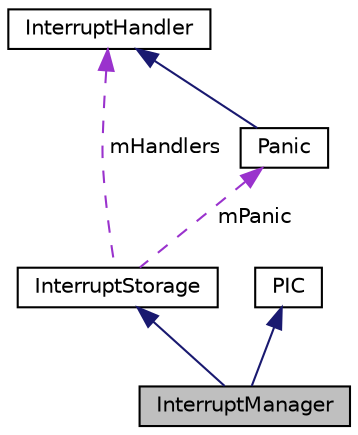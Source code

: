 digraph "InterruptManager"
{
  bgcolor="transparent";
  edge [fontname="Helvetica",fontsize="10",labelfontname="Helvetica",labelfontsize="10"];
  node [fontname="Helvetica",fontsize="10",shape=record];
  Node1 [label="InterruptManager",height=0.2,width=0.4,color="black", fillcolor="grey75", style="filled", fontcolor="black"];
  Node2 -> Node1 [dir="back",color="midnightblue",fontsize="10",style="solid",fontname="Helvetica"];
  Node2 [label="InterruptStorage",height=0.2,width=0.4,color="black",URL="$classInterruptStorage.html",tooltip="Administrationseinheit für die Interruptweitergabe. "];
  Node3 -> Node2 [dir="back",color="darkorchid3",fontsize="10",style="dashed",label=" mPanic" ,fontname="Helvetica"];
  Node3 [label="Panic",height=0.2,width=0.4,color="black",URL="$classPanic.html",tooltip="Standardinterruptbehandlungsroutine. "];
  Node4 -> Node3 [dir="back",color="midnightblue",fontsize="10",style="solid",fontname="Helvetica"];
  Node4 [label="InterruptHandler",height=0.2,width=0.4,color="black",URL="$classInterruptHandler.html",tooltip="Basisklasse für die Interruptbehandlung. "];
  Node4 -> Node2 [dir="back",color="darkorchid3",fontsize="10",style="dashed",label=" mHandlers" ,fontname="Helvetica"];
  Node5 -> Node1 [dir="back",color="midnightblue",fontsize="10",style="solid",fontname="Helvetica"];
  Node5 [label="PIC",height=0.2,width=0.4,color="black",URL="$classPIC.html",tooltip="Treiber für den PIC (Programmable Interrupt Controller) "];
}

